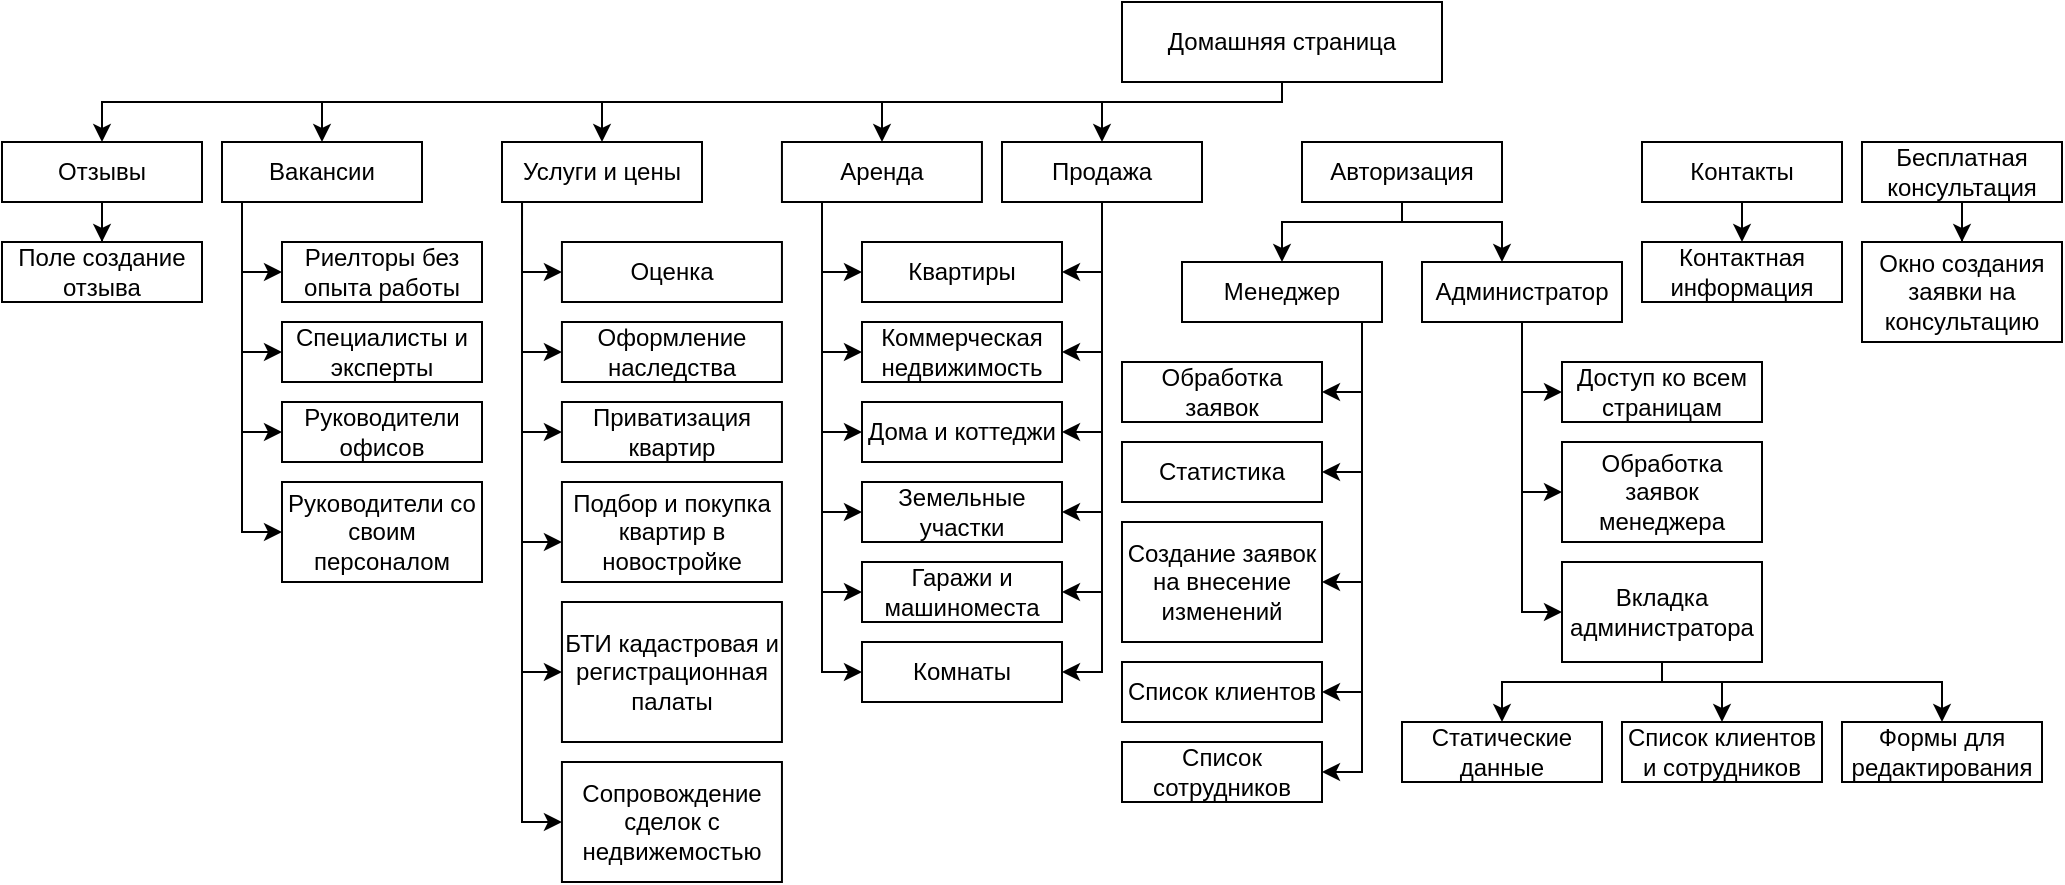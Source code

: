 <mxfile version="24.8.8">
  <diagram name="Страница — 1" id="B7BoDMwRP4bzp1QEvwFb">
    <mxGraphModel dx="1816" dy="508" grid="1" gridSize="10" guides="1" tooltips="1" connect="1" arrows="1" fold="1" page="1" pageScale="1" pageWidth="827" pageHeight="1169" math="0" shadow="0">
      <root>
        <mxCell id="0" />
        <mxCell id="1" parent="0" />
        <mxCell id="GriyjkRmMcYONKLU3qaP-1" style="edgeStyle=orthogonalEdgeStyle;rounded=0;orthogonalLoop=1;jettySize=auto;html=1;" edge="1" parent="1" source="OIhLDXdUyic4KCReRbb--1" target="OIhLDXdUyic4KCReRbb--2">
          <mxGeometry relative="1" as="geometry">
            <Array as="points">
              <mxPoint x="430" y="110" />
              <mxPoint x="340" y="110" />
            </Array>
          </mxGeometry>
        </mxCell>
        <mxCell id="GriyjkRmMcYONKLU3qaP-3" style="edgeStyle=orthogonalEdgeStyle;rounded=0;orthogonalLoop=1;jettySize=auto;html=1;" edge="1" parent="1" source="OIhLDXdUyic4KCReRbb--1" target="OIhLDXdUyic4KCReRbb--3">
          <mxGeometry relative="1" as="geometry">
            <Array as="points">
              <mxPoint x="430" y="110" />
              <mxPoint x="230" y="110" />
            </Array>
          </mxGeometry>
        </mxCell>
        <mxCell id="GriyjkRmMcYONKLU3qaP-4" style="edgeStyle=orthogonalEdgeStyle;rounded=0;orthogonalLoop=1;jettySize=auto;html=1;" edge="1" parent="1" source="OIhLDXdUyic4KCReRbb--1" target="OIhLDXdUyic4KCReRbb--4">
          <mxGeometry relative="1" as="geometry">
            <Array as="points">
              <mxPoint x="430" y="110" />
              <mxPoint x="90" y="110" />
            </Array>
          </mxGeometry>
        </mxCell>
        <mxCell id="GriyjkRmMcYONKLU3qaP-5" style="edgeStyle=orthogonalEdgeStyle;rounded=0;orthogonalLoop=1;jettySize=auto;html=1;" edge="1" parent="1" source="OIhLDXdUyic4KCReRbb--1" target="OIhLDXdUyic4KCReRbb--5">
          <mxGeometry relative="1" as="geometry">
            <Array as="points">
              <mxPoint x="430" y="110" />
              <mxPoint x="-50" y="110" />
            </Array>
          </mxGeometry>
        </mxCell>
        <mxCell id="GriyjkRmMcYONKLU3qaP-6" style="edgeStyle=orthogonalEdgeStyle;rounded=0;orthogonalLoop=1;jettySize=auto;html=1;" edge="1" parent="1" source="OIhLDXdUyic4KCReRbb--1" target="OIhLDXdUyic4KCReRbb--6">
          <mxGeometry relative="1" as="geometry">
            <Array as="points">
              <mxPoint x="430" y="110" />
              <mxPoint x="-160" y="110" />
            </Array>
          </mxGeometry>
        </mxCell>
        <mxCell id="OIhLDXdUyic4KCReRbb--1" value="Домашняя страница" style="rounded=0;whiteSpace=wrap;html=1;" parent="1" vertex="1">
          <mxGeometry x="350" y="60" width="160" height="40" as="geometry" />
        </mxCell>
        <mxCell id="OIhLDXdUyic4KCReRbb--58" style="edgeStyle=orthogonalEdgeStyle;rounded=0;orthogonalLoop=1;jettySize=auto;html=1;" parent="1" source="OIhLDXdUyic4KCReRbb--2" target="OIhLDXdUyic4KCReRbb--37" edge="1">
          <mxGeometry relative="1" as="geometry">
            <Array as="points">
              <mxPoint x="340" y="195" />
            </Array>
          </mxGeometry>
        </mxCell>
        <mxCell id="OIhLDXdUyic4KCReRbb--59" style="edgeStyle=orthogonalEdgeStyle;rounded=0;orthogonalLoop=1;jettySize=auto;html=1;" parent="1" source="OIhLDXdUyic4KCReRbb--2" target="OIhLDXdUyic4KCReRbb--38" edge="1">
          <mxGeometry relative="1" as="geometry">
            <Array as="points">
              <mxPoint x="340" y="235" />
            </Array>
          </mxGeometry>
        </mxCell>
        <mxCell id="OIhLDXdUyic4KCReRbb--60" style="edgeStyle=orthogonalEdgeStyle;rounded=0;orthogonalLoop=1;jettySize=auto;html=1;" parent="1" source="OIhLDXdUyic4KCReRbb--2" target="OIhLDXdUyic4KCReRbb--39" edge="1">
          <mxGeometry relative="1" as="geometry">
            <Array as="points">
              <mxPoint x="340" y="275" />
            </Array>
          </mxGeometry>
        </mxCell>
        <mxCell id="OIhLDXdUyic4KCReRbb--61" style="edgeStyle=orthogonalEdgeStyle;rounded=0;orthogonalLoop=1;jettySize=auto;html=1;" parent="1" source="OIhLDXdUyic4KCReRbb--2" target="OIhLDXdUyic4KCReRbb--40" edge="1">
          <mxGeometry relative="1" as="geometry">
            <Array as="points">
              <mxPoint x="340" y="315" />
            </Array>
          </mxGeometry>
        </mxCell>
        <mxCell id="OIhLDXdUyic4KCReRbb--62" style="edgeStyle=orthogonalEdgeStyle;rounded=0;orthogonalLoop=1;jettySize=auto;html=1;" parent="1" source="OIhLDXdUyic4KCReRbb--2" target="OIhLDXdUyic4KCReRbb--41" edge="1">
          <mxGeometry relative="1" as="geometry">
            <Array as="points">
              <mxPoint x="340" y="355" />
            </Array>
          </mxGeometry>
        </mxCell>
        <mxCell id="OIhLDXdUyic4KCReRbb--63" style="edgeStyle=orthogonalEdgeStyle;rounded=0;orthogonalLoop=1;jettySize=auto;html=1;" parent="1" source="OIhLDXdUyic4KCReRbb--2" target="OIhLDXdUyic4KCReRbb--42" edge="1">
          <mxGeometry relative="1" as="geometry">
            <Array as="points">
              <mxPoint x="340" y="395" />
            </Array>
          </mxGeometry>
        </mxCell>
        <mxCell id="OIhLDXdUyic4KCReRbb--2" value="Продажа" style="rounded=0;whiteSpace=wrap;html=1;" parent="1" vertex="1">
          <mxGeometry x="290" y="130" width="100" height="30" as="geometry" />
        </mxCell>
        <mxCell id="OIhLDXdUyic4KCReRbb--66" style="edgeStyle=orthogonalEdgeStyle;rounded=0;orthogonalLoop=1;jettySize=auto;html=1;" parent="1" source="OIhLDXdUyic4KCReRbb--3" target="OIhLDXdUyic4KCReRbb--37" edge="1">
          <mxGeometry relative="1" as="geometry">
            <Array as="points">
              <mxPoint x="200" y="195" />
            </Array>
          </mxGeometry>
        </mxCell>
        <mxCell id="OIhLDXdUyic4KCReRbb--67" style="edgeStyle=orthogonalEdgeStyle;rounded=0;orthogonalLoop=1;jettySize=auto;html=1;" parent="1" source="OIhLDXdUyic4KCReRbb--3" target="OIhLDXdUyic4KCReRbb--38" edge="1">
          <mxGeometry relative="1" as="geometry">
            <Array as="points">
              <mxPoint x="200" y="235" />
            </Array>
          </mxGeometry>
        </mxCell>
        <mxCell id="OIhLDXdUyic4KCReRbb--68" style="edgeStyle=orthogonalEdgeStyle;rounded=0;orthogonalLoop=1;jettySize=auto;html=1;" parent="1" source="OIhLDXdUyic4KCReRbb--3" target="OIhLDXdUyic4KCReRbb--39" edge="1">
          <mxGeometry relative="1" as="geometry">
            <Array as="points">
              <mxPoint x="200" y="275" />
            </Array>
          </mxGeometry>
        </mxCell>
        <mxCell id="OIhLDXdUyic4KCReRbb--69" style="edgeStyle=orthogonalEdgeStyle;rounded=0;orthogonalLoop=1;jettySize=auto;html=1;" parent="1" source="OIhLDXdUyic4KCReRbb--3" target="OIhLDXdUyic4KCReRbb--40" edge="1">
          <mxGeometry relative="1" as="geometry">
            <Array as="points">
              <mxPoint x="200" y="315" />
            </Array>
          </mxGeometry>
        </mxCell>
        <mxCell id="OIhLDXdUyic4KCReRbb--70" style="edgeStyle=orthogonalEdgeStyle;rounded=0;orthogonalLoop=1;jettySize=auto;html=1;" parent="1" source="OIhLDXdUyic4KCReRbb--3" target="OIhLDXdUyic4KCReRbb--41" edge="1">
          <mxGeometry relative="1" as="geometry">
            <Array as="points">
              <mxPoint x="200" y="355" />
            </Array>
          </mxGeometry>
        </mxCell>
        <mxCell id="OIhLDXdUyic4KCReRbb--71" style="edgeStyle=orthogonalEdgeStyle;rounded=0;orthogonalLoop=1;jettySize=auto;html=1;" parent="1" source="OIhLDXdUyic4KCReRbb--3" target="OIhLDXdUyic4KCReRbb--42" edge="1">
          <mxGeometry relative="1" as="geometry">
            <Array as="points">
              <mxPoint x="200" y="395" />
            </Array>
          </mxGeometry>
        </mxCell>
        <mxCell id="OIhLDXdUyic4KCReRbb--3" value="Аренда" style="rounded=0;whiteSpace=wrap;html=1;" parent="1" vertex="1">
          <mxGeometry x="179.97" y="130" width="100" height="30" as="geometry" />
        </mxCell>
        <mxCell id="OIhLDXdUyic4KCReRbb--73" style="edgeStyle=orthogonalEdgeStyle;rounded=0;orthogonalLoop=1;jettySize=auto;html=1;" parent="1" target="OIhLDXdUyic4KCReRbb--43" edge="1">
          <mxGeometry relative="1" as="geometry">
            <mxPoint x="50.004" y="160" as="sourcePoint" />
            <Array as="points">
              <mxPoint x="49.97" y="195" />
            </Array>
          </mxGeometry>
        </mxCell>
        <mxCell id="OIhLDXdUyic4KCReRbb--74" style="edgeStyle=orthogonalEdgeStyle;rounded=0;orthogonalLoop=1;jettySize=auto;html=1;" parent="1" target="OIhLDXdUyic4KCReRbb--44" edge="1">
          <mxGeometry relative="1" as="geometry">
            <mxPoint x="50.004" y="160" as="sourcePoint" />
            <Array as="points">
              <mxPoint x="49.97" y="235" />
            </Array>
          </mxGeometry>
        </mxCell>
        <mxCell id="OIhLDXdUyic4KCReRbb--75" style="edgeStyle=orthogonalEdgeStyle;rounded=0;orthogonalLoop=1;jettySize=auto;html=1;" parent="1" target="OIhLDXdUyic4KCReRbb--45" edge="1">
          <mxGeometry relative="1" as="geometry">
            <mxPoint x="50.004" y="160" as="sourcePoint" />
            <Array as="points">
              <mxPoint x="49.97" y="275" />
            </Array>
          </mxGeometry>
        </mxCell>
        <mxCell id="OIhLDXdUyic4KCReRbb--76" style="edgeStyle=orthogonalEdgeStyle;rounded=0;orthogonalLoop=1;jettySize=auto;html=1;" parent="1" target="OIhLDXdUyic4KCReRbb--46" edge="1">
          <mxGeometry relative="1" as="geometry">
            <mxPoint x="50.004" y="160" as="sourcePoint" />
            <Array as="points">
              <mxPoint x="49.97" y="330" />
            </Array>
          </mxGeometry>
        </mxCell>
        <mxCell id="OIhLDXdUyic4KCReRbb--77" style="edgeStyle=orthogonalEdgeStyle;rounded=0;orthogonalLoop=1;jettySize=auto;html=1;" parent="1" target="OIhLDXdUyic4KCReRbb--47" edge="1">
          <mxGeometry relative="1" as="geometry">
            <mxPoint x="50.004" y="160" as="sourcePoint" />
            <Array as="points">
              <mxPoint x="49.97" y="395" />
            </Array>
          </mxGeometry>
        </mxCell>
        <mxCell id="OIhLDXdUyic4KCReRbb--78" style="edgeStyle=orthogonalEdgeStyle;rounded=0;orthogonalLoop=1;jettySize=auto;html=1;" parent="1" target="OIhLDXdUyic4KCReRbb--48" edge="1">
          <mxGeometry relative="1" as="geometry">
            <mxPoint x="50.004" y="160" as="sourcePoint" />
            <Array as="points">
              <mxPoint x="49.97" y="470" />
            </Array>
          </mxGeometry>
        </mxCell>
        <mxCell id="OIhLDXdUyic4KCReRbb--4" value="Услуги и цены" style="rounded=0;whiteSpace=wrap;html=1;" parent="1" vertex="1">
          <mxGeometry x="40" y="130" width="100" height="30" as="geometry" />
        </mxCell>
        <mxCell id="OIhLDXdUyic4KCReRbb--79" style="edgeStyle=orthogonalEdgeStyle;rounded=0;orthogonalLoop=1;jettySize=auto;html=1;" parent="1" source="OIhLDXdUyic4KCReRbb--5" target="OIhLDXdUyic4KCReRbb--53" edge="1">
          <mxGeometry relative="1" as="geometry">
            <Array as="points">
              <mxPoint x="-90" y="195" />
            </Array>
          </mxGeometry>
        </mxCell>
        <mxCell id="OIhLDXdUyic4KCReRbb--80" style="edgeStyle=orthogonalEdgeStyle;rounded=0;orthogonalLoop=1;jettySize=auto;html=1;" parent="1" source="OIhLDXdUyic4KCReRbb--5" target="OIhLDXdUyic4KCReRbb--54" edge="1">
          <mxGeometry relative="1" as="geometry">
            <Array as="points">
              <mxPoint x="-90" y="235" />
            </Array>
          </mxGeometry>
        </mxCell>
        <mxCell id="OIhLDXdUyic4KCReRbb--81" style="edgeStyle=orthogonalEdgeStyle;rounded=0;orthogonalLoop=1;jettySize=auto;html=1;" parent="1" source="OIhLDXdUyic4KCReRbb--5" target="OIhLDXdUyic4KCReRbb--55" edge="1">
          <mxGeometry relative="1" as="geometry">
            <Array as="points">
              <mxPoint x="-90" y="275" />
            </Array>
          </mxGeometry>
        </mxCell>
        <mxCell id="OIhLDXdUyic4KCReRbb--82" style="edgeStyle=orthogonalEdgeStyle;rounded=0;orthogonalLoop=1;jettySize=auto;html=1;" parent="1" source="OIhLDXdUyic4KCReRbb--5" target="OIhLDXdUyic4KCReRbb--56" edge="1">
          <mxGeometry relative="1" as="geometry">
            <Array as="points">
              <mxPoint x="-90" y="325" />
            </Array>
          </mxGeometry>
        </mxCell>
        <mxCell id="OIhLDXdUyic4KCReRbb--5" value="Вакансии" style="rounded=0;whiteSpace=wrap;html=1;" parent="1" vertex="1">
          <mxGeometry x="-100" y="130" width="100" height="30" as="geometry" />
        </mxCell>
        <mxCell id="OIhLDXdUyic4KCReRbb--85" style="edgeStyle=orthogonalEdgeStyle;rounded=0;orthogonalLoop=1;jettySize=auto;html=1;" parent="1" source="OIhLDXdUyic4KCReRbb--6" target="OIhLDXdUyic4KCReRbb--84" edge="1">
          <mxGeometry relative="1" as="geometry" />
        </mxCell>
        <mxCell id="OIhLDXdUyic4KCReRbb--6" value="Отзывы" style="rounded=0;whiteSpace=wrap;html=1;" parent="1" vertex="1">
          <mxGeometry x="-210" y="130" width="100" height="30" as="geometry" />
        </mxCell>
        <mxCell id="OIhLDXdUyic4KCReRbb--86" style="edgeStyle=orthogonalEdgeStyle;rounded=0;orthogonalLoop=1;jettySize=auto;html=1;" parent="1" source="OIhLDXdUyic4KCReRbb--7" edge="1">
          <mxGeometry relative="1" as="geometry">
            <mxPoint x="660" y="180" as="targetPoint" />
          </mxGeometry>
        </mxCell>
        <mxCell id="OIhLDXdUyic4KCReRbb--7" value="Контакты" style="rounded=0;whiteSpace=wrap;html=1;" parent="1" vertex="1">
          <mxGeometry x="610" y="130" width="100" height="30" as="geometry" />
        </mxCell>
        <mxCell id="OIhLDXdUyic4KCReRbb--93" style="edgeStyle=orthogonalEdgeStyle;rounded=0;orthogonalLoop=1;jettySize=auto;html=1;" parent="1" source="OIhLDXdUyic4KCReRbb--16" target="OIhLDXdUyic4KCReRbb--92" edge="1">
          <mxGeometry relative="1" as="geometry">
            <Array as="points">
              <mxPoint x="490" y="170" />
              <mxPoint x="430" y="170" />
            </Array>
          </mxGeometry>
        </mxCell>
        <mxCell id="OIhLDXdUyic4KCReRbb--94" style="edgeStyle=orthogonalEdgeStyle;rounded=0;orthogonalLoop=1;jettySize=auto;html=1;" parent="1" source="OIhLDXdUyic4KCReRbb--16" target="OIhLDXdUyic4KCReRbb--20" edge="1">
          <mxGeometry relative="1" as="geometry">
            <Array as="points">
              <mxPoint x="490" y="170" />
              <mxPoint x="540" y="170" />
            </Array>
          </mxGeometry>
        </mxCell>
        <mxCell id="OIhLDXdUyic4KCReRbb--16" value="Авторизация" style="rounded=0;whiteSpace=wrap;html=1;" parent="1" vertex="1">
          <mxGeometry x="440" y="130" width="100" height="30" as="geometry" />
        </mxCell>
        <mxCell id="OIhLDXdUyic4KCReRbb--104" style="edgeStyle=orthogonalEdgeStyle;rounded=0;orthogonalLoop=1;jettySize=auto;html=1;" parent="1" source="OIhLDXdUyic4KCReRbb--20" target="OIhLDXdUyic4KCReRbb--103" edge="1">
          <mxGeometry relative="1" as="geometry">
            <Array as="points">
              <mxPoint x="550" y="255" />
            </Array>
          </mxGeometry>
        </mxCell>
        <mxCell id="OIhLDXdUyic4KCReRbb--106" style="edgeStyle=orthogonalEdgeStyle;rounded=0;orthogonalLoop=1;jettySize=auto;html=1;" parent="1" source="OIhLDXdUyic4KCReRbb--20" target="OIhLDXdUyic4KCReRbb--105" edge="1">
          <mxGeometry relative="1" as="geometry">
            <Array as="points">
              <mxPoint x="550" y="305" />
            </Array>
          </mxGeometry>
        </mxCell>
        <mxCell id="OIhLDXdUyic4KCReRbb--108" style="edgeStyle=orthogonalEdgeStyle;rounded=0;orthogonalLoop=1;jettySize=auto;html=1;" parent="1" source="OIhLDXdUyic4KCReRbb--20" target="OIhLDXdUyic4KCReRbb--107" edge="1">
          <mxGeometry relative="1" as="geometry">
            <Array as="points">
              <mxPoint x="550" y="365" />
            </Array>
          </mxGeometry>
        </mxCell>
        <mxCell id="OIhLDXdUyic4KCReRbb--20" value="Администратор" style="rounded=0;whiteSpace=wrap;html=1;" parent="1" vertex="1">
          <mxGeometry x="500" y="190" width="100" height="30" as="geometry" />
        </mxCell>
        <mxCell id="OIhLDXdUyic4KCReRbb--89" style="edgeStyle=orthogonalEdgeStyle;rounded=0;orthogonalLoop=1;jettySize=auto;html=1;" parent="1" source="OIhLDXdUyic4KCReRbb--22" target="OIhLDXdUyic4KCReRbb--90" edge="1">
          <mxGeometry relative="1" as="geometry">
            <mxPoint x="580" y="180" as="targetPoint" />
          </mxGeometry>
        </mxCell>
        <mxCell id="OIhLDXdUyic4KCReRbb--22" value="Бесплатная консультация" style="rounded=0;whiteSpace=wrap;html=1;" parent="1" vertex="1">
          <mxGeometry x="720" y="130" width="100" height="30" as="geometry" />
        </mxCell>
        <mxCell id="OIhLDXdUyic4KCReRbb--37" value="Квартиры" style="rounded=0;whiteSpace=wrap;html=1;" parent="1" vertex="1">
          <mxGeometry x="220" y="180" width="100" height="30" as="geometry" />
        </mxCell>
        <mxCell id="OIhLDXdUyic4KCReRbb--38" value="Коммерческая недвижимость" style="rounded=0;whiteSpace=wrap;html=1;" parent="1" vertex="1">
          <mxGeometry x="220" y="220" width="100" height="30" as="geometry" />
        </mxCell>
        <mxCell id="OIhLDXdUyic4KCReRbb--39" value="Дома и коттеджи" style="rounded=0;whiteSpace=wrap;html=1;" parent="1" vertex="1">
          <mxGeometry x="220" y="260" width="100" height="30" as="geometry" />
        </mxCell>
        <mxCell id="OIhLDXdUyic4KCReRbb--40" value="Земельные участки" style="rounded=0;whiteSpace=wrap;html=1;" parent="1" vertex="1">
          <mxGeometry x="220" y="300" width="100" height="30" as="geometry" />
        </mxCell>
        <mxCell id="OIhLDXdUyic4KCReRbb--41" value="Гаражи и машиноместа" style="rounded=0;whiteSpace=wrap;html=1;" parent="1" vertex="1">
          <mxGeometry x="220" y="340" width="100" height="30" as="geometry" />
        </mxCell>
        <mxCell id="OIhLDXdUyic4KCReRbb--42" value="Комнаты" style="rounded=0;whiteSpace=wrap;html=1;" parent="1" vertex="1">
          <mxGeometry x="220" y="380" width="100" height="30" as="geometry" />
        </mxCell>
        <mxCell id="OIhLDXdUyic4KCReRbb--43" value="Оценка" style="rounded=0;whiteSpace=wrap;html=1;" parent="1" vertex="1">
          <mxGeometry x="69.97" y="180" width="110" height="30" as="geometry" />
        </mxCell>
        <mxCell id="OIhLDXdUyic4KCReRbb--44" value="Оформление наследства" style="rounded=0;whiteSpace=wrap;html=1;" parent="1" vertex="1">
          <mxGeometry x="69.97" y="220" width="110" height="30" as="geometry" />
        </mxCell>
        <mxCell id="OIhLDXdUyic4KCReRbb--45" value="Приватизация квартир" style="rounded=0;whiteSpace=wrap;html=1;" parent="1" vertex="1">
          <mxGeometry x="69.97" y="260" width="110" height="30" as="geometry" />
        </mxCell>
        <mxCell id="OIhLDXdUyic4KCReRbb--46" value="Подбор и покупка квартир в новостройке" style="rounded=0;whiteSpace=wrap;html=1;" parent="1" vertex="1">
          <mxGeometry x="69.97" y="300" width="110" height="50" as="geometry" />
        </mxCell>
        <mxCell id="OIhLDXdUyic4KCReRbb--47" value="БТИ кадастровая и регистрационная палаты" style="rounded=0;whiteSpace=wrap;html=1;" parent="1" vertex="1">
          <mxGeometry x="69.97" y="360" width="110" height="70" as="geometry" />
        </mxCell>
        <mxCell id="OIhLDXdUyic4KCReRbb--48" value="Сопровождение сделок с недвижемостью" style="rounded=0;whiteSpace=wrap;html=1;" parent="1" vertex="1">
          <mxGeometry x="69.97" y="440" width="110" height="60" as="geometry" />
        </mxCell>
        <mxCell id="OIhLDXdUyic4KCReRbb--53" value="Риелторы без опыта работы" style="rounded=0;whiteSpace=wrap;html=1;" parent="1" vertex="1">
          <mxGeometry x="-70" y="180" width="100" height="30" as="geometry" />
        </mxCell>
        <mxCell id="OIhLDXdUyic4KCReRbb--54" value="Специалисты и эксперты" style="rounded=0;whiteSpace=wrap;html=1;" parent="1" vertex="1">
          <mxGeometry x="-70" y="220" width="100" height="30" as="geometry" />
        </mxCell>
        <mxCell id="OIhLDXdUyic4KCReRbb--55" value="Руководители офисов" style="rounded=0;whiteSpace=wrap;html=1;" parent="1" vertex="1">
          <mxGeometry x="-70" y="260" width="100" height="30" as="geometry" />
        </mxCell>
        <mxCell id="OIhLDXdUyic4KCReRbb--56" value="Руководители со своим персоналом" style="rounded=0;whiteSpace=wrap;html=1;" parent="1" vertex="1">
          <mxGeometry x="-70" y="300" width="100" height="50" as="geometry" />
        </mxCell>
        <mxCell id="OIhLDXdUyic4KCReRbb--84" value="&lt;div&gt;Поле создание&lt;/div&gt;&lt;div&gt;отзыва&lt;br&gt;&lt;/div&gt;" style="rounded=0;whiteSpace=wrap;html=1;" parent="1" vertex="1">
          <mxGeometry x="-210" y="180" width="100" height="30" as="geometry" />
        </mxCell>
        <mxCell id="OIhLDXdUyic4KCReRbb--87" value="Контактная информация" style="rounded=0;whiteSpace=wrap;html=1;" parent="1" vertex="1">
          <mxGeometry x="610" y="180" width="100" height="30" as="geometry" />
        </mxCell>
        <mxCell id="OIhLDXdUyic4KCReRbb--90" value="Окно создания&lt;br&gt;&lt;div&gt;заявки на консультацию&lt;/div&gt;" style="rounded=0;whiteSpace=wrap;html=1;" parent="1" vertex="1">
          <mxGeometry x="720" y="180" width="100" height="50" as="geometry" />
        </mxCell>
        <mxCell id="OIhLDXdUyic4KCReRbb--99" style="edgeStyle=orthogonalEdgeStyle;rounded=0;orthogonalLoop=1;jettySize=auto;html=1;" parent="1" source="OIhLDXdUyic4KCReRbb--92" target="OIhLDXdUyic4KCReRbb--95" edge="1">
          <mxGeometry relative="1" as="geometry">
            <Array as="points">
              <mxPoint x="470" y="255" />
            </Array>
          </mxGeometry>
        </mxCell>
        <mxCell id="OIhLDXdUyic4KCReRbb--102" style="edgeStyle=orthogonalEdgeStyle;rounded=0;orthogonalLoop=1;jettySize=auto;html=1;" parent="1" source="OIhLDXdUyic4KCReRbb--92" target="OIhLDXdUyic4KCReRbb--98" edge="1">
          <mxGeometry relative="1" as="geometry">
            <Array as="points">
              <mxPoint x="470" y="350" />
            </Array>
          </mxGeometry>
        </mxCell>
        <mxCell id="OIhLDXdUyic4KCReRbb--112" style="edgeStyle=orthogonalEdgeStyle;rounded=0;orthogonalLoop=1;jettySize=auto;html=1;" parent="1" source="OIhLDXdUyic4KCReRbb--92" target="OIhLDXdUyic4KCReRbb--111" edge="1">
          <mxGeometry relative="1" as="geometry">
            <Array as="points">
              <mxPoint x="470" y="405" />
            </Array>
          </mxGeometry>
        </mxCell>
        <mxCell id="OIhLDXdUyic4KCReRbb--114" style="edgeStyle=orthogonalEdgeStyle;rounded=0;orthogonalLoop=1;jettySize=auto;html=1;" parent="1" source="OIhLDXdUyic4KCReRbb--92" target="OIhLDXdUyic4KCReRbb--113" edge="1">
          <mxGeometry relative="1" as="geometry">
            <Array as="points">
              <mxPoint x="470" y="445" />
            </Array>
          </mxGeometry>
        </mxCell>
        <mxCell id="OIhLDXdUyic4KCReRbb--92" value="Менеджер" style="rounded=0;whiteSpace=wrap;html=1;" parent="1" vertex="1">
          <mxGeometry x="380" y="190" width="100" height="30" as="geometry" />
        </mxCell>
        <mxCell id="OIhLDXdUyic4KCReRbb--95" value="Обработка заявок" style="rounded=0;whiteSpace=wrap;html=1;" parent="1" vertex="1">
          <mxGeometry x="350" y="240" width="100" height="30" as="geometry" />
        </mxCell>
        <mxCell id="OIhLDXdUyic4KCReRbb--96" value="Статистика" style="rounded=0;whiteSpace=wrap;html=1;" parent="1" vertex="1">
          <mxGeometry x="350" y="280" width="100" height="30" as="geometry" />
        </mxCell>
        <mxCell id="OIhLDXdUyic4KCReRbb--98" value="Создание заявок на внесение изменений" style="rounded=0;whiteSpace=wrap;html=1;" parent="1" vertex="1">
          <mxGeometry x="350" y="320" width="100" height="60" as="geometry" />
        </mxCell>
        <mxCell id="OIhLDXdUyic4KCReRbb--101" style="edgeStyle=orthogonalEdgeStyle;rounded=0;orthogonalLoop=1;jettySize=auto;html=1;" parent="1" source="OIhLDXdUyic4KCReRbb--92" target="OIhLDXdUyic4KCReRbb--96" edge="1">
          <mxGeometry relative="1" as="geometry">
            <mxPoint x="470" y="220" as="sourcePoint" />
            <mxPoint x="400" y="280" as="targetPoint" />
            <Array as="points">
              <mxPoint x="470" y="295" />
            </Array>
          </mxGeometry>
        </mxCell>
        <mxCell id="OIhLDXdUyic4KCReRbb--103" value="Доступ ко всем страницам" style="rounded=0;whiteSpace=wrap;html=1;" parent="1" vertex="1">
          <mxGeometry x="570" y="240" width="100" height="30" as="geometry" />
        </mxCell>
        <mxCell id="OIhLDXdUyic4KCReRbb--105" value="Обработка заявок менеджера" style="rounded=0;whiteSpace=wrap;html=1;" parent="1" vertex="1">
          <mxGeometry x="570" y="280" width="100" height="50" as="geometry" />
        </mxCell>
        <mxCell id="OIhLDXdUyic4KCReRbb--117" style="edgeStyle=orthogonalEdgeStyle;rounded=0;orthogonalLoop=1;jettySize=auto;html=1;" parent="1" source="OIhLDXdUyic4KCReRbb--107" target="OIhLDXdUyic4KCReRbb--109" edge="1">
          <mxGeometry relative="1" as="geometry">
            <Array as="points">
              <mxPoint x="620" y="400" />
              <mxPoint x="650" y="400" />
            </Array>
          </mxGeometry>
        </mxCell>
        <mxCell id="OIhLDXdUyic4KCReRbb--118" style="edgeStyle=orthogonalEdgeStyle;rounded=0;orthogonalLoop=1;jettySize=auto;html=1;" parent="1" source="OIhLDXdUyic4KCReRbb--107" target="OIhLDXdUyic4KCReRbb--110" edge="1">
          <mxGeometry relative="1" as="geometry">
            <Array as="points">
              <mxPoint x="620" y="400" />
              <mxPoint x="540" y="400" />
            </Array>
          </mxGeometry>
        </mxCell>
        <mxCell id="OIhLDXdUyic4KCReRbb--119" style="edgeStyle=orthogonalEdgeStyle;rounded=0;orthogonalLoop=1;jettySize=auto;html=1;" parent="1" source="OIhLDXdUyic4KCReRbb--107" target="OIhLDXdUyic4KCReRbb--116" edge="1">
          <mxGeometry relative="1" as="geometry">
            <Array as="points">
              <mxPoint x="620" y="400" />
              <mxPoint x="760" y="400" />
            </Array>
          </mxGeometry>
        </mxCell>
        <mxCell id="OIhLDXdUyic4KCReRbb--107" value="Вкладка администратора" style="rounded=0;whiteSpace=wrap;html=1;" parent="1" vertex="1">
          <mxGeometry x="570" y="340" width="100" height="50" as="geometry" />
        </mxCell>
        <mxCell id="OIhLDXdUyic4KCReRbb--109" value="Список клиентов и сотрудников" style="rounded=0;whiteSpace=wrap;html=1;" parent="1" vertex="1">
          <mxGeometry x="600" y="420" width="100" height="30" as="geometry" />
        </mxCell>
        <mxCell id="OIhLDXdUyic4KCReRbb--110" value="Статические данные" style="rounded=0;whiteSpace=wrap;html=1;" parent="1" vertex="1">
          <mxGeometry x="490" y="420" width="100" height="30" as="geometry" />
        </mxCell>
        <mxCell id="OIhLDXdUyic4KCReRbb--111" value="Список клиентов" style="rounded=0;whiteSpace=wrap;html=1;" parent="1" vertex="1">
          <mxGeometry x="350" y="390" width="100" height="30" as="geometry" />
        </mxCell>
        <mxCell id="OIhLDXdUyic4KCReRbb--113" value="Список сотрудников" style="rounded=0;whiteSpace=wrap;html=1;" parent="1" vertex="1">
          <mxGeometry x="350" y="430" width="100" height="30" as="geometry" />
        </mxCell>
        <mxCell id="OIhLDXdUyic4KCReRbb--116" value="Формы для редактирования" style="rounded=0;whiteSpace=wrap;html=1;" parent="1" vertex="1">
          <mxGeometry x="710" y="420" width="100" height="30" as="geometry" />
        </mxCell>
      </root>
    </mxGraphModel>
  </diagram>
</mxfile>
